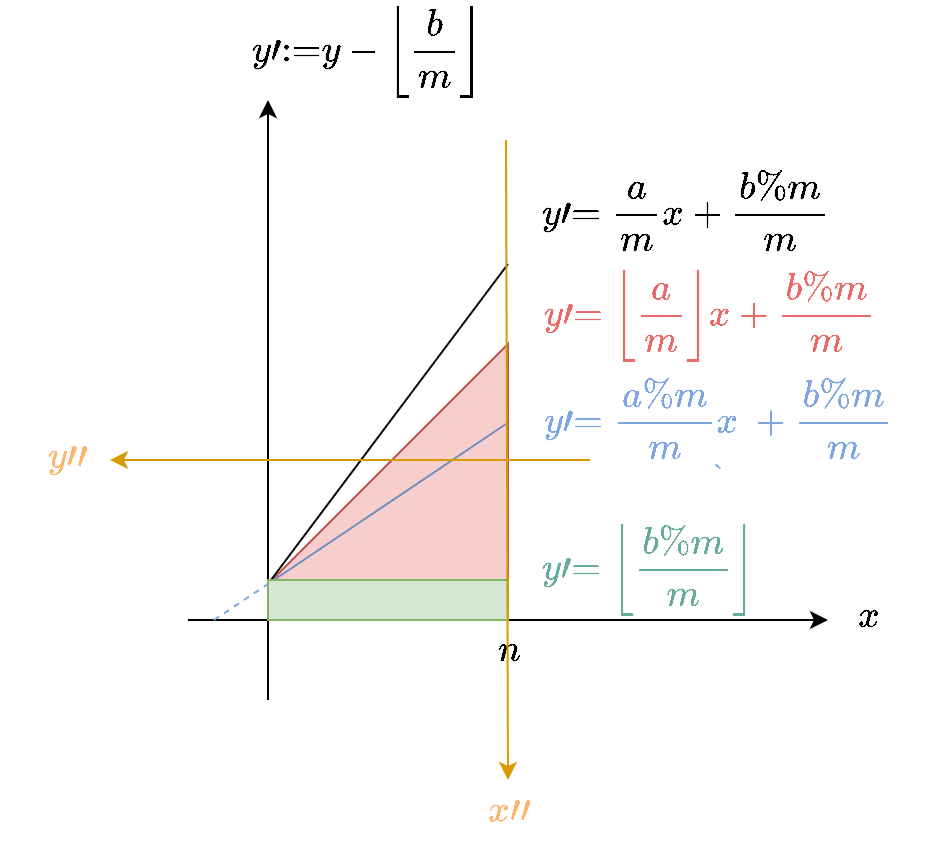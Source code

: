 <mxfile version="24.2.5" type="device">
  <diagram name="Page-1" id="xcEkqkAStGt948F2OmXl">
    <mxGraphModel dx="643" dy="1067" grid="1" gridSize="10" guides="1" tooltips="1" connect="1" arrows="1" fold="1" page="1" pageScale="1" pageWidth="850" pageHeight="1100" math="1" shadow="0">
      <root>
        <mxCell id="0" />
        <mxCell id="1" parent="0" />
        <mxCell id="MTZFBpwM9Xv1V1m-rhOq-3" value="" style="verticalLabelPosition=bottom;verticalAlign=top;html=1;shape=mxgraph.basic.orthogonal_triangle;flipH=1;fillColor=#f8cecc;strokeColor=#b85450;" parent="1" vertex="1">
          <mxGeometry x="200" y="302" width="120" height="120" as="geometry" />
        </mxCell>
        <mxCell id="90Iw-HYkFCQXR-lB0Bmn-2" value="" style="endArrow=classic;html=1;rounded=0;" parent="1" edge="1">
          <mxGeometry width="50" height="50" relative="1" as="geometry">
            <mxPoint x="160" y="440" as="sourcePoint" />
            <mxPoint x="480" y="440" as="targetPoint" />
          </mxGeometry>
        </mxCell>
        <mxCell id="90Iw-HYkFCQXR-lB0Bmn-3" value="" style="endArrow=classic;html=1;rounded=0;" parent="1" edge="1">
          <mxGeometry width="50" height="50" relative="1" as="geometry">
            <mxPoint x="200" y="480" as="sourcePoint" />
            <mxPoint x="200" y="180" as="targetPoint" />
          </mxGeometry>
        </mxCell>
        <mxCell id="90Iw-HYkFCQXR-lB0Bmn-4" value="`x`" style="text;html=1;align=center;verticalAlign=middle;whiteSpace=wrap;rounded=0;fontSize=16;" parent="1" vertex="1">
          <mxGeometry x="470" y="423" width="60" height="30" as="geometry" />
        </mxCell>
        <mxCell id="90Iw-HYkFCQXR-lB0Bmn-5" value="`y&#39; := y - \lfloor\frac {b} {m} \rfloor`" style="text;html=1;align=center;verticalAlign=middle;whiteSpace=wrap;rounded=0;fontSize=16;" parent="1" vertex="1">
          <mxGeometry x="180" y="130" width="140" height="50" as="geometry" />
        </mxCell>
        <mxCell id="90Iw-HYkFCQXR-lB0Bmn-9" value="" style="endArrow=none;html=1;rounded=0;" parent="1" edge="1">
          <mxGeometry width="50" height="50" relative="1" as="geometry">
            <mxPoint x="200" y="422" as="sourcePoint" />
            <mxPoint x="320" y="262" as="targetPoint" />
          </mxGeometry>
        </mxCell>
        <mxCell id="MTZFBpwM9Xv1V1m-rhOq-1" value="" style="endArrow=none;html=1;rounded=0;fontColor=#FFD966;fillColor=#dae8fc;strokeColor=#6c8ebf;" parent="1" source="MTZFBpwM9Xv1V1m-rhOq-3" edge="1">
          <mxGeometry width="50" height="50" relative="1" as="geometry">
            <mxPoint x="200" y="422" as="sourcePoint" />
            <mxPoint x="319" y="342" as="targetPoint" />
            <Array as="points">
              <mxPoint x="200" y="422" />
            </Array>
          </mxGeometry>
        </mxCell>
        <mxCell id="MTZFBpwM9Xv1V1m-rhOq-2" value="`y&#39; = \frac {a%m} {m} x&amp;nbsp;+ \frac {b % m} {m}``" style="text;html=1;align=center;verticalAlign=middle;whiteSpace=wrap;rounded=0;fontSize=16;fillColor=none;strokeColor=none;fontColor=#7EA6E0;" parent="1" vertex="1">
          <mxGeometry x="340" y="333" width="170" height="30" as="geometry" />
        </mxCell>
        <mxCell id="MTZFBpwM9Xv1V1m-rhOq-4" value="" style="endArrow=none;html=1;rounded=0;" parent="1" target="MTZFBpwM9Xv1V1m-rhOq-3" edge="1">
          <mxGeometry width="50" height="50" relative="1" as="geometry">
            <mxPoint x="200" y="422" as="sourcePoint" />
            <mxPoint x="320" y="362" as="targetPoint" />
          </mxGeometry>
        </mxCell>
        <mxCell id="MTZFBpwM9Xv1V1m-rhOq-6" value="`y&#39; = \lfloor \frac {a} {m} \rfloor x + \frac {b % m} {m}`" style="text;html=1;align=center;verticalAlign=middle;whiteSpace=wrap;rounded=0;fontSize=16;fontColor=#EA6B66;" parent="1" vertex="1">
          <mxGeometry x="336" y="272" width="170" height="30" as="geometry" />
        </mxCell>
        <mxCell id="d5rSLgrOkH3s8ws7rRvm-1" value="" style="rounded=0;whiteSpace=wrap;html=1;fillColor=#d5e8d4;strokeColor=#82b366;" parent="1" vertex="1">
          <mxGeometry x="200" y="420" width="120" height="20" as="geometry" />
        </mxCell>
        <mxCell id="d5rSLgrOkH3s8ws7rRvm-3" value="`y&#39; = \frac {a} {m} x + \frac {b % m} {m}`" style="text;html=1;align=center;verticalAlign=middle;whiteSpace=wrap;rounded=0;fontSize=16;" parent="1" vertex="1">
          <mxGeometry x="324" y="220" width="170" height="30" as="geometry" />
        </mxCell>
        <mxCell id="d5rSLgrOkH3s8ws7rRvm-6" value="`n`" style="text;html=1;align=center;verticalAlign=middle;whiteSpace=wrap;rounded=0;fontSize=16;" parent="1" vertex="1">
          <mxGeometry x="296" y="440" width="50" height="30" as="geometry" />
        </mxCell>
        <mxCell id="d5rSLgrOkH3s8ws7rRvm-12" value="`y&#39; = \lfloor \frac {b%m} {m} \rfloor`" style="text;html=1;align=center;verticalAlign=middle;whiteSpace=wrap;rounded=0;fontSize=16;fontColor=#67AB9F;fontStyle=0" parent="1" vertex="1">
          <mxGeometry x="305" y="399" width="170" height="30" as="geometry" />
        </mxCell>
        <mxCell id="afx1F0TE5T15JeL0Utzr-1" value="" style="endArrow=classic;html=1;rounded=0;flowAnimation=0;anchorPointDirection=1;strokeColor=#d79b00;fillColor=#ffe6cc;" parent="1" edge="1">
          <mxGeometry width="50" height="50" relative="1" as="geometry">
            <mxPoint x="319" y="200" as="sourcePoint" />
            <mxPoint x="320" y="520" as="targetPoint" />
          </mxGeometry>
        </mxCell>
        <mxCell id="afx1F0TE5T15JeL0Utzr-2" value="" style="endArrow=classic;html=1;rounded=0;flowAnimation=0;anchorPointDirection=1;strokeColor=#d79b00;fillColor=#ffe6cc;" parent="1" edge="1">
          <mxGeometry width="50" height="50" relative="1" as="geometry">
            <mxPoint x="361" y="360" as="sourcePoint" />
            <mxPoint x="121" y="360" as="targetPoint" />
          </mxGeometry>
        </mxCell>
        <mxCell id="afx1F0TE5T15JeL0Utzr-3" value="`x&#39;&#39;`" style="text;html=1;align=center;verticalAlign=middle;whiteSpace=wrap;rounded=0;fontSize=16;fontColor=#FFB570;shadow=1;" parent="1" vertex="1">
          <mxGeometry x="291" y="520" width="60" height="30" as="geometry" />
        </mxCell>
        <mxCell id="afx1F0TE5T15JeL0Utzr-4" value="`y&#39;&#39;`" style="text;html=1;align=center;verticalAlign=middle;whiteSpace=wrap;rounded=0;fontSize=16;fontColor=#FFB570;shadow=1;" parent="1" vertex="1">
          <mxGeometry x="70" y="343" width="60" height="30" as="geometry" />
        </mxCell>
        <mxCell id="afx1F0TE5T15JeL0Utzr-5" value="" style="endArrow=none;html=1;rounded=0;dashed=1;strokeColor=#7EA6E0;" parent="1" edge="1">
          <mxGeometry width="50" height="50" relative="1" as="geometry">
            <mxPoint x="173.0" y="440" as="sourcePoint" />
            <mxPoint x="200" y="422" as="targetPoint" />
            <Array as="points">
              <mxPoint x="173" y="440" />
            </Array>
          </mxGeometry>
        </mxCell>
      </root>
    </mxGraphModel>
  </diagram>
</mxfile>
